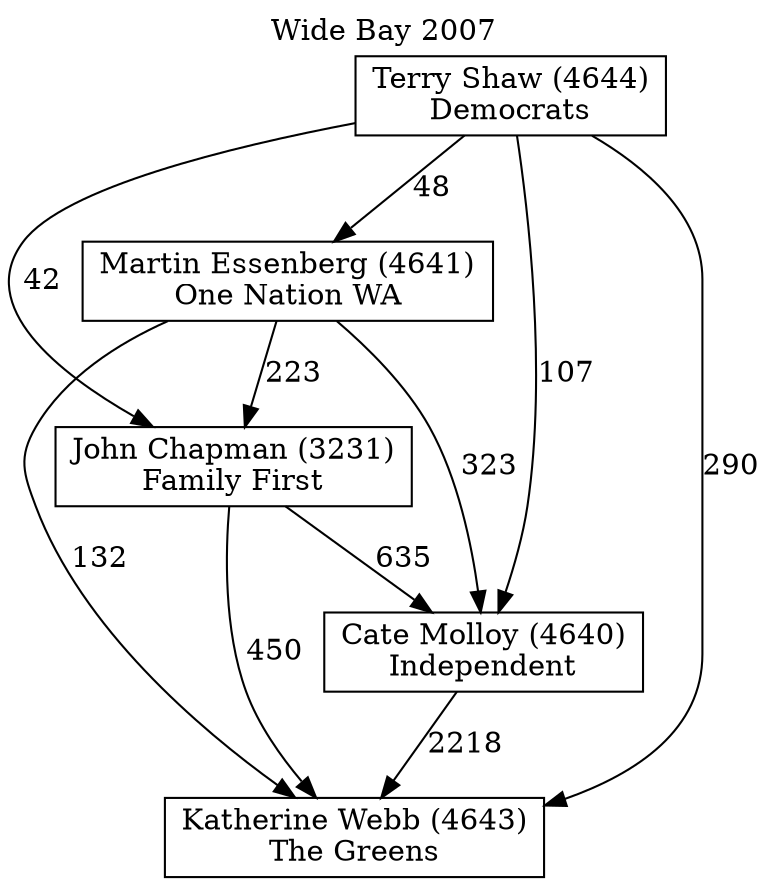 // House preference flow
digraph "Katherine Webb (4643)_Wide Bay_2007" {
	graph [label="Wide Bay 2007" labelloc=t mclimit=10]
	node [shape=box]
	"Cate Molloy (4640)" [label="Cate Molloy (4640)
Independent"]
	"John Chapman (3231)" [label="John Chapman (3231)
Family First"]
	"Katherine Webb (4643)" [label="Katherine Webb (4643)
The Greens"]
	"Martin Essenberg (4641)" [label="Martin Essenberg (4641)
One Nation WA"]
	"Terry Shaw (4644)" [label="Terry Shaw (4644)
Democrats"]
	"Cate Molloy (4640)" -> "Katherine Webb (4643)" [label=2218]
	"John Chapman (3231)" -> "Cate Molloy (4640)" [label=635]
	"John Chapman (3231)" -> "Katherine Webb (4643)" [label=450]
	"Martin Essenberg (4641)" -> "Cate Molloy (4640)" [label=323]
	"Martin Essenberg (4641)" -> "John Chapman (3231)" [label=223]
	"Martin Essenberg (4641)" -> "Katherine Webb (4643)" [label=132]
	"Terry Shaw (4644)" -> "Cate Molloy (4640)" [label=107]
	"Terry Shaw (4644)" -> "John Chapman (3231)" [label=42]
	"Terry Shaw (4644)" -> "Katherine Webb (4643)" [label=290]
	"Terry Shaw (4644)" -> "Martin Essenberg (4641)" [label=48]
}
